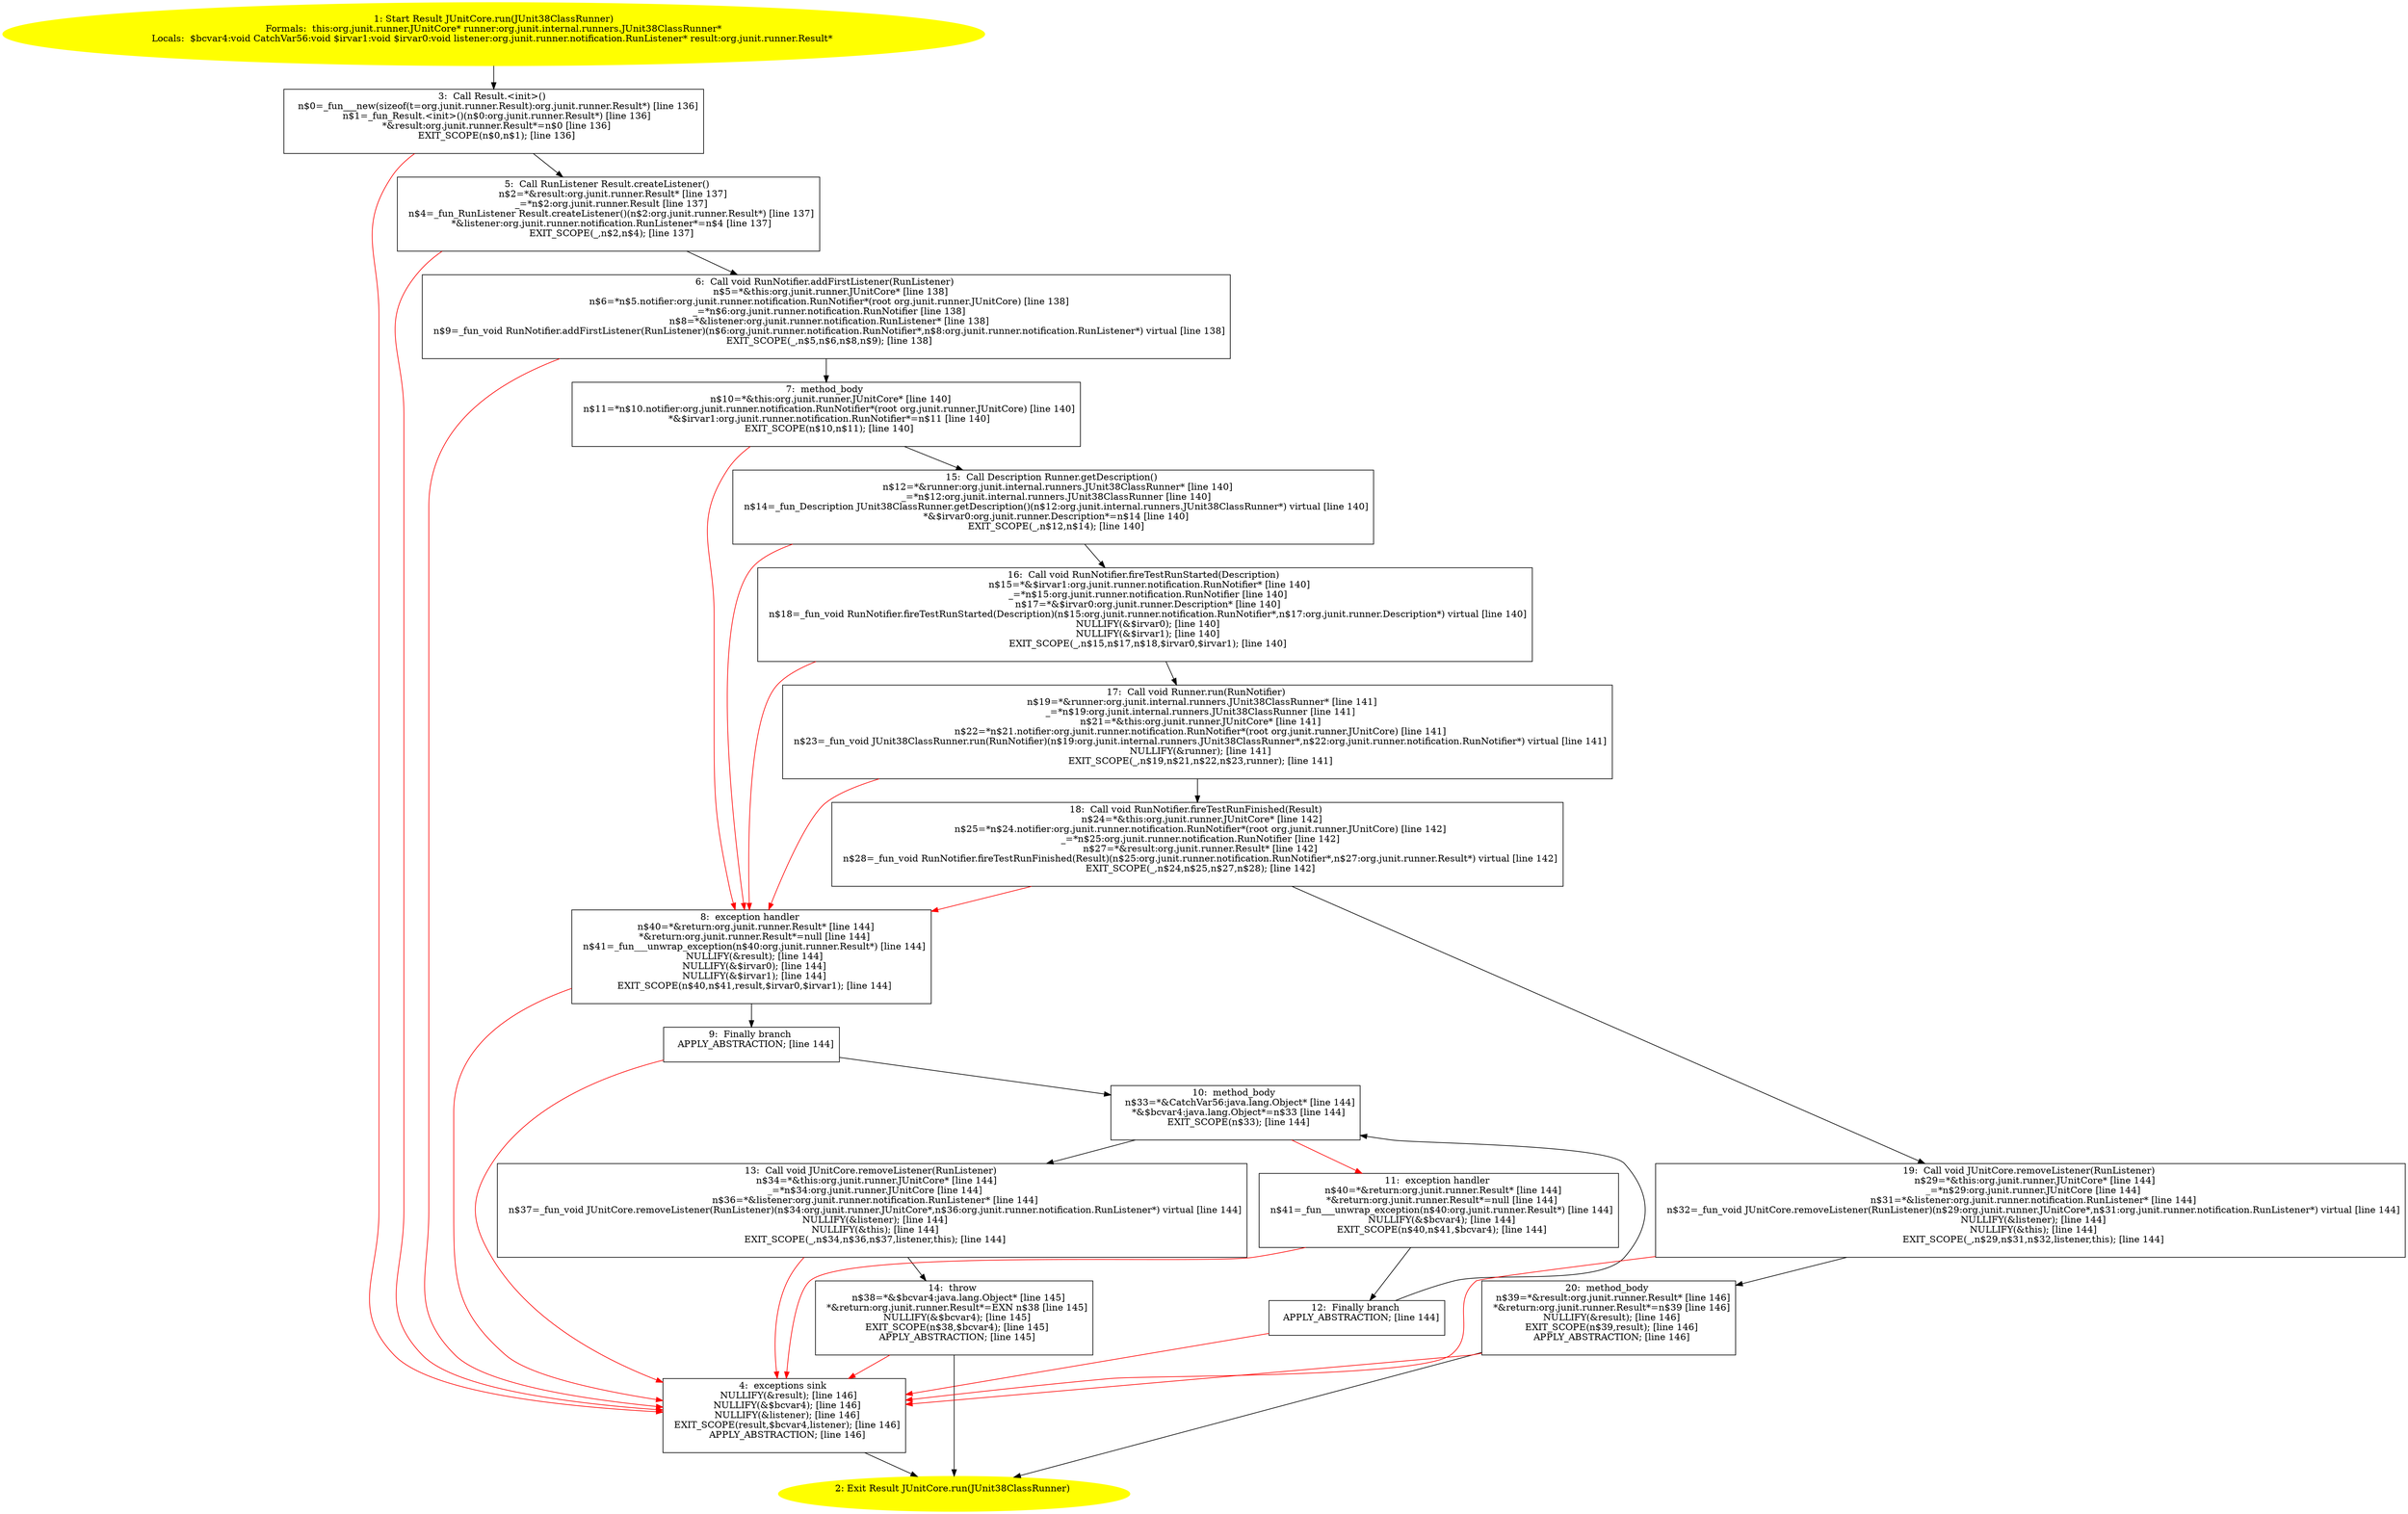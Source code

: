 /* @generated */
digraph cfg {
"org.junit.runner.JUnitCore.run(org.junit.internal.runners.JUnit38ClassRunner):org.junit.runner.Resul.e9416e36d3aca91a365cf9a38b8d6a45_1" [label="1: Start Result JUnitCore.run(JUnit38ClassRunner)\nFormals:  this:org.junit.runner.JUnitCore* runner:org.junit.internal.runners.JUnit38ClassRunner*\nLocals:  $bcvar4:void CatchVar56:void $irvar1:void $irvar0:void listener:org.junit.runner.notification.RunListener* result:org.junit.runner.Result* \n  " color=yellow style=filled]
	

	 "org.junit.runner.JUnitCore.run(org.junit.internal.runners.JUnit38ClassRunner):org.junit.runner.Resul.e9416e36d3aca91a365cf9a38b8d6a45_1" -> "org.junit.runner.JUnitCore.run(org.junit.internal.runners.JUnit38ClassRunner):org.junit.runner.Resul.e9416e36d3aca91a365cf9a38b8d6a45_3" ;
"org.junit.runner.JUnitCore.run(org.junit.internal.runners.JUnit38ClassRunner):org.junit.runner.Resul.e9416e36d3aca91a365cf9a38b8d6a45_2" [label="2: Exit Result JUnitCore.run(JUnit38ClassRunner) \n  " color=yellow style=filled]
	

"org.junit.runner.JUnitCore.run(org.junit.internal.runners.JUnit38ClassRunner):org.junit.runner.Resul.e9416e36d3aca91a365cf9a38b8d6a45_3" [label="3:  Call Result.<init>() \n   n$0=_fun___new(sizeof(t=org.junit.runner.Result):org.junit.runner.Result*) [line 136]\n  n$1=_fun_Result.<init>()(n$0:org.junit.runner.Result*) [line 136]\n  *&result:org.junit.runner.Result*=n$0 [line 136]\n  EXIT_SCOPE(n$0,n$1); [line 136]\n " shape="box"]
	

	 "org.junit.runner.JUnitCore.run(org.junit.internal.runners.JUnit38ClassRunner):org.junit.runner.Resul.e9416e36d3aca91a365cf9a38b8d6a45_3" -> "org.junit.runner.JUnitCore.run(org.junit.internal.runners.JUnit38ClassRunner):org.junit.runner.Resul.e9416e36d3aca91a365cf9a38b8d6a45_5" ;
	 "org.junit.runner.JUnitCore.run(org.junit.internal.runners.JUnit38ClassRunner):org.junit.runner.Resul.e9416e36d3aca91a365cf9a38b8d6a45_3" -> "org.junit.runner.JUnitCore.run(org.junit.internal.runners.JUnit38ClassRunner):org.junit.runner.Resul.e9416e36d3aca91a365cf9a38b8d6a45_4" [color="red" ];
"org.junit.runner.JUnitCore.run(org.junit.internal.runners.JUnit38ClassRunner):org.junit.runner.Resul.e9416e36d3aca91a365cf9a38b8d6a45_4" [label="4:  exceptions sink \n   NULLIFY(&result); [line 146]\n  NULLIFY(&$bcvar4); [line 146]\n  NULLIFY(&listener); [line 146]\n  EXIT_SCOPE(result,$bcvar4,listener); [line 146]\n  APPLY_ABSTRACTION; [line 146]\n " shape="box"]
	

	 "org.junit.runner.JUnitCore.run(org.junit.internal.runners.JUnit38ClassRunner):org.junit.runner.Resul.e9416e36d3aca91a365cf9a38b8d6a45_4" -> "org.junit.runner.JUnitCore.run(org.junit.internal.runners.JUnit38ClassRunner):org.junit.runner.Resul.e9416e36d3aca91a365cf9a38b8d6a45_2" ;
"org.junit.runner.JUnitCore.run(org.junit.internal.runners.JUnit38ClassRunner):org.junit.runner.Resul.e9416e36d3aca91a365cf9a38b8d6a45_5" [label="5:  Call RunListener Result.createListener() \n   n$2=*&result:org.junit.runner.Result* [line 137]\n  _=*n$2:org.junit.runner.Result [line 137]\n  n$4=_fun_RunListener Result.createListener()(n$2:org.junit.runner.Result*) [line 137]\n  *&listener:org.junit.runner.notification.RunListener*=n$4 [line 137]\n  EXIT_SCOPE(_,n$2,n$4); [line 137]\n " shape="box"]
	

	 "org.junit.runner.JUnitCore.run(org.junit.internal.runners.JUnit38ClassRunner):org.junit.runner.Resul.e9416e36d3aca91a365cf9a38b8d6a45_5" -> "org.junit.runner.JUnitCore.run(org.junit.internal.runners.JUnit38ClassRunner):org.junit.runner.Resul.e9416e36d3aca91a365cf9a38b8d6a45_6" ;
	 "org.junit.runner.JUnitCore.run(org.junit.internal.runners.JUnit38ClassRunner):org.junit.runner.Resul.e9416e36d3aca91a365cf9a38b8d6a45_5" -> "org.junit.runner.JUnitCore.run(org.junit.internal.runners.JUnit38ClassRunner):org.junit.runner.Resul.e9416e36d3aca91a365cf9a38b8d6a45_4" [color="red" ];
"org.junit.runner.JUnitCore.run(org.junit.internal.runners.JUnit38ClassRunner):org.junit.runner.Resul.e9416e36d3aca91a365cf9a38b8d6a45_6" [label="6:  Call void RunNotifier.addFirstListener(RunListener) \n   n$5=*&this:org.junit.runner.JUnitCore* [line 138]\n  n$6=*n$5.notifier:org.junit.runner.notification.RunNotifier*(root org.junit.runner.JUnitCore) [line 138]\n  _=*n$6:org.junit.runner.notification.RunNotifier [line 138]\n  n$8=*&listener:org.junit.runner.notification.RunListener* [line 138]\n  n$9=_fun_void RunNotifier.addFirstListener(RunListener)(n$6:org.junit.runner.notification.RunNotifier*,n$8:org.junit.runner.notification.RunListener*) virtual [line 138]\n  EXIT_SCOPE(_,n$5,n$6,n$8,n$9); [line 138]\n " shape="box"]
	

	 "org.junit.runner.JUnitCore.run(org.junit.internal.runners.JUnit38ClassRunner):org.junit.runner.Resul.e9416e36d3aca91a365cf9a38b8d6a45_6" -> "org.junit.runner.JUnitCore.run(org.junit.internal.runners.JUnit38ClassRunner):org.junit.runner.Resul.e9416e36d3aca91a365cf9a38b8d6a45_7" ;
	 "org.junit.runner.JUnitCore.run(org.junit.internal.runners.JUnit38ClassRunner):org.junit.runner.Resul.e9416e36d3aca91a365cf9a38b8d6a45_6" -> "org.junit.runner.JUnitCore.run(org.junit.internal.runners.JUnit38ClassRunner):org.junit.runner.Resul.e9416e36d3aca91a365cf9a38b8d6a45_4" [color="red" ];
"org.junit.runner.JUnitCore.run(org.junit.internal.runners.JUnit38ClassRunner):org.junit.runner.Resul.e9416e36d3aca91a365cf9a38b8d6a45_7" [label="7:  method_body \n   n$10=*&this:org.junit.runner.JUnitCore* [line 140]\n  n$11=*n$10.notifier:org.junit.runner.notification.RunNotifier*(root org.junit.runner.JUnitCore) [line 140]\n  *&$irvar1:org.junit.runner.notification.RunNotifier*=n$11 [line 140]\n  EXIT_SCOPE(n$10,n$11); [line 140]\n " shape="box"]
	

	 "org.junit.runner.JUnitCore.run(org.junit.internal.runners.JUnit38ClassRunner):org.junit.runner.Resul.e9416e36d3aca91a365cf9a38b8d6a45_7" -> "org.junit.runner.JUnitCore.run(org.junit.internal.runners.JUnit38ClassRunner):org.junit.runner.Resul.e9416e36d3aca91a365cf9a38b8d6a45_15" ;
	 "org.junit.runner.JUnitCore.run(org.junit.internal.runners.JUnit38ClassRunner):org.junit.runner.Resul.e9416e36d3aca91a365cf9a38b8d6a45_7" -> "org.junit.runner.JUnitCore.run(org.junit.internal.runners.JUnit38ClassRunner):org.junit.runner.Resul.e9416e36d3aca91a365cf9a38b8d6a45_8" [color="red" ];
"org.junit.runner.JUnitCore.run(org.junit.internal.runners.JUnit38ClassRunner):org.junit.runner.Resul.e9416e36d3aca91a365cf9a38b8d6a45_8" [label="8:  exception handler \n   n$40=*&return:org.junit.runner.Result* [line 144]\n  *&return:org.junit.runner.Result*=null [line 144]\n  n$41=_fun___unwrap_exception(n$40:org.junit.runner.Result*) [line 144]\n  NULLIFY(&result); [line 144]\n  NULLIFY(&$irvar0); [line 144]\n  NULLIFY(&$irvar1); [line 144]\n  EXIT_SCOPE(n$40,n$41,result,$irvar0,$irvar1); [line 144]\n " shape="box"]
	

	 "org.junit.runner.JUnitCore.run(org.junit.internal.runners.JUnit38ClassRunner):org.junit.runner.Resul.e9416e36d3aca91a365cf9a38b8d6a45_8" -> "org.junit.runner.JUnitCore.run(org.junit.internal.runners.JUnit38ClassRunner):org.junit.runner.Resul.e9416e36d3aca91a365cf9a38b8d6a45_9" ;
	 "org.junit.runner.JUnitCore.run(org.junit.internal.runners.JUnit38ClassRunner):org.junit.runner.Resul.e9416e36d3aca91a365cf9a38b8d6a45_8" -> "org.junit.runner.JUnitCore.run(org.junit.internal.runners.JUnit38ClassRunner):org.junit.runner.Resul.e9416e36d3aca91a365cf9a38b8d6a45_4" [color="red" ];
"org.junit.runner.JUnitCore.run(org.junit.internal.runners.JUnit38ClassRunner):org.junit.runner.Resul.e9416e36d3aca91a365cf9a38b8d6a45_9" [label="9:  Finally branch \n   APPLY_ABSTRACTION; [line 144]\n " shape="box"]
	

	 "org.junit.runner.JUnitCore.run(org.junit.internal.runners.JUnit38ClassRunner):org.junit.runner.Resul.e9416e36d3aca91a365cf9a38b8d6a45_9" -> "org.junit.runner.JUnitCore.run(org.junit.internal.runners.JUnit38ClassRunner):org.junit.runner.Resul.e9416e36d3aca91a365cf9a38b8d6a45_10" ;
	 "org.junit.runner.JUnitCore.run(org.junit.internal.runners.JUnit38ClassRunner):org.junit.runner.Resul.e9416e36d3aca91a365cf9a38b8d6a45_9" -> "org.junit.runner.JUnitCore.run(org.junit.internal.runners.JUnit38ClassRunner):org.junit.runner.Resul.e9416e36d3aca91a365cf9a38b8d6a45_4" [color="red" ];
"org.junit.runner.JUnitCore.run(org.junit.internal.runners.JUnit38ClassRunner):org.junit.runner.Resul.e9416e36d3aca91a365cf9a38b8d6a45_10" [label="10:  method_body \n   n$33=*&CatchVar56:java.lang.Object* [line 144]\n  *&$bcvar4:java.lang.Object*=n$33 [line 144]\n  EXIT_SCOPE(n$33); [line 144]\n " shape="box"]
	

	 "org.junit.runner.JUnitCore.run(org.junit.internal.runners.JUnit38ClassRunner):org.junit.runner.Resul.e9416e36d3aca91a365cf9a38b8d6a45_10" -> "org.junit.runner.JUnitCore.run(org.junit.internal.runners.JUnit38ClassRunner):org.junit.runner.Resul.e9416e36d3aca91a365cf9a38b8d6a45_13" ;
	 "org.junit.runner.JUnitCore.run(org.junit.internal.runners.JUnit38ClassRunner):org.junit.runner.Resul.e9416e36d3aca91a365cf9a38b8d6a45_10" -> "org.junit.runner.JUnitCore.run(org.junit.internal.runners.JUnit38ClassRunner):org.junit.runner.Resul.e9416e36d3aca91a365cf9a38b8d6a45_11" [color="red" ];
"org.junit.runner.JUnitCore.run(org.junit.internal.runners.JUnit38ClassRunner):org.junit.runner.Resul.e9416e36d3aca91a365cf9a38b8d6a45_11" [label="11:  exception handler \n   n$40=*&return:org.junit.runner.Result* [line 144]\n  *&return:org.junit.runner.Result*=null [line 144]\n  n$41=_fun___unwrap_exception(n$40:org.junit.runner.Result*) [line 144]\n  NULLIFY(&$bcvar4); [line 144]\n  EXIT_SCOPE(n$40,n$41,$bcvar4); [line 144]\n " shape="box"]
	

	 "org.junit.runner.JUnitCore.run(org.junit.internal.runners.JUnit38ClassRunner):org.junit.runner.Resul.e9416e36d3aca91a365cf9a38b8d6a45_11" -> "org.junit.runner.JUnitCore.run(org.junit.internal.runners.JUnit38ClassRunner):org.junit.runner.Resul.e9416e36d3aca91a365cf9a38b8d6a45_12" ;
	 "org.junit.runner.JUnitCore.run(org.junit.internal.runners.JUnit38ClassRunner):org.junit.runner.Resul.e9416e36d3aca91a365cf9a38b8d6a45_11" -> "org.junit.runner.JUnitCore.run(org.junit.internal.runners.JUnit38ClassRunner):org.junit.runner.Resul.e9416e36d3aca91a365cf9a38b8d6a45_4" [color="red" ];
"org.junit.runner.JUnitCore.run(org.junit.internal.runners.JUnit38ClassRunner):org.junit.runner.Resul.e9416e36d3aca91a365cf9a38b8d6a45_12" [label="12:  Finally branch \n   APPLY_ABSTRACTION; [line 144]\n " shape="box"]
	

	 "org.junit.runner.JUnitCore.run(org.junit.internal.runners.JUnit38ClassRunner):org.junit.runner.Resul.e9416e36d3aca91a365cf9a38b8d6a45_12" -> "org.junit.runner.JUnitCore.run(org.junit.internal.runners.JUnit38ClassRunner):org.junit.runner.Resul.e9416e36d3aca91a365cf9a38b8d6a45_10" ;
	 "org.junit.runner.JUnitCore.run(org.junit.internal.runners.JUnit38ClassRunner):org.junit.runner.Resul.e9416e36d3aca91a365cf9a38b8d6a45_12" -> "org.junit.runner.JUnitCore.run(org.junit.internal.runners.JUnit38ClassRunner):org.junit.runner.Resul.e9416e36d3aca91a365cf9a38b8d6a45_4" [color="red" ];
"org.junit.runner.JUnitCore.run(org.junit.internal.runners.JUnit38ClassRunner):org.junit.runner.Resul.e9416e36d3aca91a365cf9a38b8d6a45_13" [label="13:  Call void JUnitCore.removeListener(RunListener) \n   n$34=*&this:org.junit.runner.JUnitCore* [line 144]\n  _=*n$34:org.junit.runner.JUnitCore [line 144]\n  n$36=*&listener:org.junit.runner.notification.RunListener* [line 144]\n  n$37=_fun_void JUnitCore.removeListener(RunListener)(n$34:org.junit.runner.JUnitCore*,n$36:org.junit.runner.notification.RunListener*) virtual [line 144]\n  NULLIFY(&listener); [line 144]\n  NULLIFY(&this); [line 144]\n  EXIT_SCOPE(_,n$34,n$36,n$37,listener,this); [line 144]\n " shape="box"]
	

	 "org.junit.runner.JUnitCore.run(org.junit.internal.runners.JUnit38ClassRunner):org.junit.runner.Resul.e9416e36d3aca91a365cf9a38b8d6a45_13" -> "org.junit.runner.JUnitCore.run(org.junit.internal.runners.JUnit38ClassRunner):org.junit.runner.Resul.e9416e36d3aca91a365cf9a38b8d6a45_14" ;
	 "org.junit.runner.JUnitCore.run(org.junit.internal.runners.JUnit38ClassRunner):org.junit.runner.Resul.e9416e36d3aca91a365cf9a38b8d6a45_13" -> "org.junit.runner.JUnitCore.run(org.junit.internal.runners.JUnit38ClassRunner):org.junit.runner.Resul.e9416e36d3aca91a365cf9a38b8d6a45_4" [color="red" ];
"org.junit.runner.JUnitCore.run(org.junit.internal.runners.JUnit38ClassRunner):org.junit.runner.Resul.e9416e36d3aca91a365cf9a38b8d6a45_14" [label="14:  throw \n   n$38=*&$bcvar4:java.lang.Object* [line 145]\n  *&return:org.junit.runner.Result*=EXN n$38 [line 145]\n  NULLIFY(&$bcvar4); [line 145]\n  EXIT_SCOPE(n$38,$bcvar4); [line 145]\n  APPLY_ABSTRACTION; [line 145]\n " shape="box"]
	

	 "org.junit.runner.JUnitCore.run(org.junit.internal.runners.JUnit38ClassRunner):org.junit.runner.Resul.e9416e36d3aca91a365cf9a38b8d6a45_14" -> "org.junit.runner.JUnitCore.run(org.junit.internal.runners.JUnit38ClassRunner):org.junit.runner.Resul.e9416e36d3aca91a365cf9a38b8d6a45_2" ;
	 "org.junit.runner.JUnitCore.run(org.junit.internal.runners.JUnit38ClassRunner):org.junit.runner.Resul.e9416e36d3aca91a365cf9a38b8d6a45_14" -> "org.junit.runner.JUnitCore.run(org.junit.internal.runners.JUnit38ClassRunner):org.junit.runner.Resul.e9416e36d3aca91a365cf9a38b8d6a45_4" [color="red" ];
"org.junit.runner.JUnitCore.run(org.junit.internal.runners.JUnit38ClassRunner):org.junit.runner.Resul.e9416e36d3aca91a365cf9a38b8d6a45_15" [label="15:  Call Description Runner.getDescription() \n   n$12=*&runner:org.junit.internal.runners.JUnit38ClassRunner* [line 140]\n  _=*n$12:org.junit.internal.runners.JUnit38ClassRunner [line 140]\n  n$14=_fun_Description JUnit38ClassRunner.getDescription()(n$12:org.junit.internal.runners.JUnit38ClassRunner*) virtual [line 140]\n  *&$irvar0:org.junit.runner.Description*=n$14 [line 140]\n  EXIT_SCOPE(_,n$12,n$14); [line 140]\n " shape="box"]
	

	 "org.junit.runner.JUnitCore.run(org.junit.internal.runners.JUnit38ClassRunner):org.junit.runner.Resul.e9416e36d3aca91a365cf9a38b8d6a45_15" -> "org.junit.runner.JUnitCore.run(org.junit.internal.runners.JUnit38ClassRunner):org.junit.runner.Resul.e9416e36d3aca91a365cf9a38b8d6a45_16" ;
	 "org.junit.runner.JUnitCore.run(org.junit.internal.runners.JUnit38ClassRunner):org.junit.runner.Resul.e9416e36d3aca91a365cf9a38b8d6a45_15" -> "org.junit.runner.JUnitCore.run(org.junit.internal.runners.JUnit38ClassRunner):org.junit.runner.Resul.e9416e36d3aca91a365cf9a38b8d6a45_8" [color="red" ];
"org.junit.runner.JUnitCore.run(org.junit.internal.runners.JUnit38ClassRunner):org.junit.runner.Resul.e9416e36d3aca91a365cf9a38b8d6a45_16" [label="16:  Call void RunNotifier.fireTestRunStarted(Description) \n   n$15=*&$irvar1:org.junit.runner.notification.RunNotifier* [line 140]\n  _=*n$15:org.junit.runner.notification.RunNotifier [line 140]\n  n$17=*&$irvar0:org.junit.runner.Description* [line 140]\n  n$18=_fun_void RunNotifier.fireTestRunStarted(Description)(n$15:org.junit.runner.notification.RunNotifier*,n$17:org.junit.runner.Description*) virtual [line 140]\n  NULLIFY(&$irvar0); [line 140]\n  NULLIFY(&$irvar1); [line 140]\n  EXIT_SCOPE(_,n$15,n$17,n$18,$irvar0,$irvar1); [line 140]\n " shape="box"]
	

	 "org.junit.runner.JUnitCore.run(org.junit.internal.runners.JUnit38ClassRunner):org.junit.runner.Resul.e9416e36d3aca91a365cf9a38b8d6a45_16" -> "org.junit.runner.JUnitCore.run(org.junit.internal.runners.JUnit38ClassRunner):org.junit.runner.Resul.e9416e36d3aca91a365cf9a38b8d6a45_17" ;
	 "org.junit.runner.JUnitCore.run(org.junit.internal.runners.JUnit38ClassRunner):org.junit.runner.Resul.e9416e36d3aca91a365cf9a38b8d6a45_16" -> "org.junit.runner.JUnitCore.run(org.junit.internal.runners.JUnit38ClassRunner):org.junit.runner.Resul.e9416e36d3aca91a365cf9a38b8d6a45_8" [color="red" ];
"org.junit.runner.JUnitCore.run(org.junit.internal.runners.JUnit38ClassRunner):org.junit.runner.Resul.e9416e36d3aca91a365cf9a38b8d6a45_17" [label="17:  Call void Runner.run(RunNotifier) \n   n$19=*&runner:org.junit.internal.runners.JUnit38ClassRunner* [line 141]\n  _=*n$19:org.junit.internal.runners.JUnit38ClassRunner [line 141]\n  n$21=*&this:org.junit.runner.JUnitCore* [line 141]\n  n$22=*n$21.notifier:org.junit.runner.notification.RunNotifier*(root org.junit.runner.JUnitCore) [line 141]\n  n$23=_fun_void JUnit38ClassRunner.run(RunNotifier)(n$19:org.junit.internal.runners.JUnit38ClassRunner*,n$22:org.junit.runner.notification.RunNotifier*) virtual [line 141]\n  NULLIFY(&runner); [line 141]\n  EXIT_SCOPE(_,n$19,n$21,n$22,n$23,runner); [line 141]\n " shape="box"]
	

	 "org.junit.runner.JUnitCore.run(org.junit.internal.runners.JUnit38ClassRunner):org.junit.runner.Resul.e9416e36d3aca91a365cf9a38b8d6a45_17" -> "org.junit.runner.JUnitCore.run(org.junit.internal.runners.JUnit38ClassRunner):org.junit.runner.Resul.e9416e36d3aca91a365cf9a38b8d6a45_18" ;
	 "org.junit.runner.JUnitCore.run(org.junit.internal.runners.JUnit38ClassRunner):org.junit.runner.Resul.e9416e36d3aca91a365cf9a38b8d6a45_17" -> "org.junit.runner.JUnitCore.run(org.junit.internal.runners.JUnit38ClassRunner):org.junit.runner.Resul.e9416e36d3aca91a365cf9a38b8d6a45_8" [color="red" ];
"org.junit.runner.JUnitCore.run(org.junit.internal.runners.JUnit38ClassRunner):org.junit.runner.Resul.e9416e36d3aca91a365cf9a38b8d6a45_18" [label="18:  Call void RunNotifier.fireTestRunFinished(Result) \n   n$24=*&this:org.junit.runner.JUnitCore* [line 142]\n  n$25=*n$24.notifier:org.junit.runner.notification.RunNotifier*(root org.junit.runner.JUnitCore) [line 142]\n  _=*n$25:org.junit.runner.notification.RunNotifier [line 142]\n  n$27=*&result:org.junit.runner.Result* [line 142]\n  n$28=_fun_void RunNotifier.fireTestRunFinished(Result)(n$25:org.junit.runner.notification.RunNotifier*,n$27:org.junit.runner.Result*) virtual [line 142]\n  EXIT_SCOPE(_,n$24,n$25,n$27,n$28); [line 142]\n " shape="box"]
	

	 "org.junit.runner.JUnitCore.run(org.junit.internal.runners.JUnit38ClassRunner):org.junit.runner.Resul.e9416e36d3aca91a365cf9a38b8d6a45_18" -> "org.junit.runner.JUnitCore.run(org.junit.internal.runners.JUnit38ClassRunner):org.junit.runner.Resul.e9416e36d3aca91a365cf9a38b8d6a45_19" ;
	 "org.junit.runner.JUnitCore.run(org.junit.internal.runners.JUnit38ClassRunner):org.junit.runner.Resul.e9416e36d3aca91a365cf9a38b8d6a45_18" -> "org.junit.runner.JUnitCore.run(org.junit.internal.runners.JUnit38ClassRunner):org.junit.runner.Resul.e9416e36d3aca91a365cf9a38b8d6a45_8" [color="red" ];
"org.junit.runner.JUnitCore.run(org.junit.internal.runners.JUnit38ClassRunner):org.junit.runner.Resul.e9416e36d3aca91a365cf9a38b8d6a45_19" [label="19:  Call void JUnitCore.removeListener(RunListener) \n   n$29=*&this:org.junit.runner.JUnitCore* [line 144]\n  _=*n$29:org.junit.runner.JUnitCore [line 144]\n  n$31=*&listener:org.junit.runner.notification.RunListener* [line 144]\n  n$32=_fun_void JUnitCore.removeListener(RunListener)(n$29:org.junit.runner.JUnitCore*,n$31:org.junit.runner.notification.RunListener*) virtual [line 144]\n  NULLIFY(&listener); [line 144]\n  NULLIFY(&this); [line 144]\n  EXIT_SCOPE(_,n$29,n$31,n$32,listener,this); [line 144]\n " shape="box"]
	

	 "org.junit.runner.JUnitCore.run(org.junit.internal.runners.JUnit38ClassRunner):org.junit.runner.Resul.e9416e36d3aca91a365cf9a38b8d6a45_19" -> "org.junit.runner.JUnitCore.run(org.junit.internal.runners.JUnit38ClassRunner):org.junit.runner.Resul.e9416e36d3aca91a365cf9a38b8d6a45_20" ;
	 "org.junit.runner.JUnitCore.run(org.junit.internal.runners.JUnit38ClassRunner):org.junit.runner.Resul.e9416e36d3aca91a365cf9a38b8d6a45_19" -> "org.junit.runner.JUnitCore.run(org.junit.internal.runners.JUnit38ClassRunner):org.junit.runner.Resul.e9416e36d3aca91a365cf9a38b8d6a45_4" [color="red" ];
"org.junit.runner.JUnitCore.run(org.junit.internal.runners.JUnit38ClassRunner):org.junit.runner.Resul.e9416e36d3aca91a365cf9a38b8d6a45_20" [label="20:  method_body \n   n$39=*&result:org.junit.runner.Result* [line 146]\n  *&return:org.junit.runner.Result*=n$39 [line 146]\n  NULLIFY(&result); [line 146]\n  EXIT_SCOPE(n$39,result); [line 146]\n  APPLY_ABSTRACTION; [line 146]\n " shape="box"]
	

	 "org.junit.runner.JUnitCore.run(org.junit.internal.runners.JUnit38ClassRunner):org.junit.runner.Resul.e9416e36d3aca91a365cf9a38b8d6a45_20" -> "org.junit.runner.JUnitCore.run(org.junit.internal.runners.JUnit38ClassRunner):org.junit.runner.Resul.e9416e36d3aca91a365cf9a38b8d6a45_2" ;
	 "org.junit.runner.JUnitCore.run(org.junit.internal.runners.JUnit38ClassRunner):org.junit.runner.Resul.e9416e36d3aca91a365cf9a38b8d6a45_20" -> "org.junit.runner.JUnitCore.run(org.junit.internal.runners.JUnit38ClassRunner):org.junit.runner.Resul.e9416e36d3aca91a365cf9a38b8d6a45_4" [color="red" ];
}
